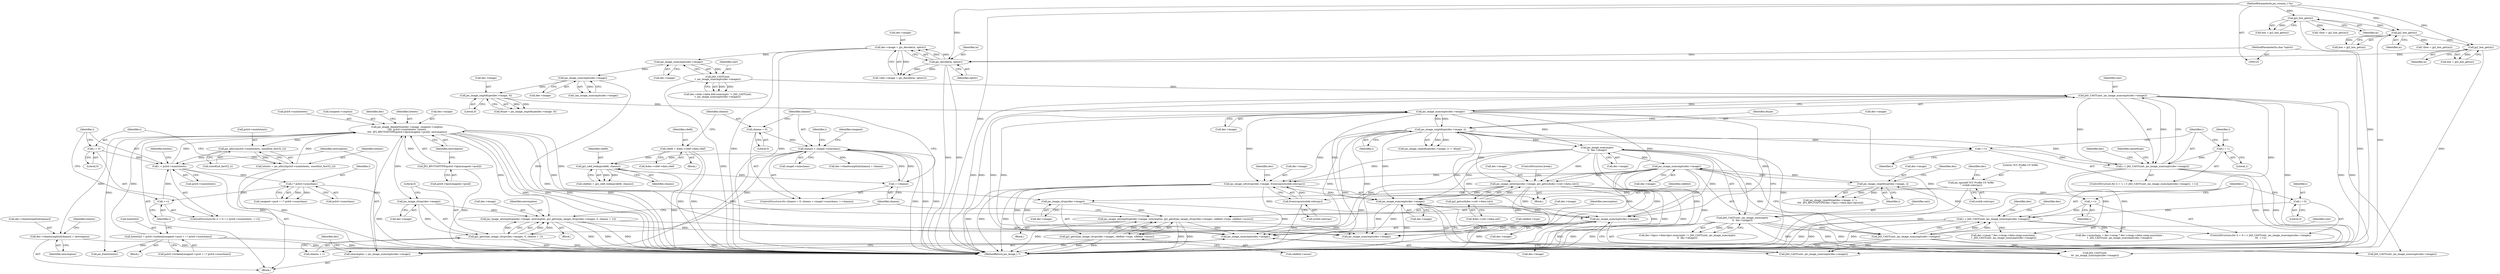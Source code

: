 digraph "0_jasper_e24bdc716c3327b067c551bc6cfb97fd2370358d_0@array" {
"1000991" [label="(Call,dec->chantocmptlut[channo] = newcmptno)"];
"1000971" [label="(Call,jas_image_depalettize(dec->image, cmapent->cmptno,\n\t\t\t\t  pclrd->numlutents, lutents,\n\t\t\t\t  JP2_BPCTODTYPE(pclrd->bpc[cmapent->pcol]), newcmptno))"];
"1000967" [label="(Call,jas_image_numcmpts(dec->image))"];
"1000601" [label="(Call,jas_image_setclrspc(dec->image, jp2_getcs(&dec->colr->data.colr)))"];
"1000528" [label="(Call,jas_image_numcmpts(\n\t\t  dec->image))"];
"1000441" [label="(Call,jas_image_numcmpts(dec->image))"];
"1000450" [label="(Call,jas_image_cmptdtype(dec->image, i))"];
"1000437" [label="(Call,i < JAS_CAST(uint, jas_image_numcmpts(dec->image)))"];
"1000445" [label="(Call,++i)"];
"1000434" [label="(Call,i = 1)"];
"1000439" [label="(Call,JAS_CAST(uint, jas_image_numcmpts(dec->image)))"];
"1000404" [label="(Call,JAS_CAST(uint,\n\t  jas_image_numcmpts(dec->image)))"];
"1000406" [label="(Call,jas_image_numcmpts(dec->image))"];
"1000373" [label="(Call,dec->image = jpc_decode(in, optstr))"];
"1000377" [label="(Call,jpc_decode(in, optstr))"];
"1000231" [label="(Call,jp2_box_get(in))"];
"1000206" [label="(Call,jp2_box_get(in))"];
"1000167" [label="(Call,jp2_box_get(in))"];
"1000126" [label="(MethodParameterIn,jas_stream_t *in)"];
"1000127" [label="(MethodParameterIn,char *optstr)"];
"1000428" [label="(Call,jas_image_cmptdtype(dec->image, 0))"];
"1000415" [label="(Call,jas_image_numcmpts(dec->image))"];
"1000547" [label="(Call,jas_image_numcmpts(dec->image))"];
"1000556" [label="(Call,jas_image_cmptdtype(dec->image, i))"];
"1000543" [label="(Call,i < JAS_CAST(uint, jas_image_numcmpts(dec->image)))"];
"1000551" [label="(Call,++i)"];
"1000540" [label="(Call,i = 0)"];
"1000545" [label="(Call,JAS_CAST(uint, jas_image_numcmpts(dec->image)))"];
"1000526" [label="(Call,JAS_CAST(uint, jas_image_numcmpts(\n\t\t  dec->image)))"];
"1000605" [label="(Call,jp2_getcs(&dec->colr->data.colr))"];
"1001015" [label="(Call,jas_image_setcmpttype(dec->image, newcmptno, jp2_getct(jas_image_clrspc(dec->image), cdefent->type, cdefent->assoc)))"];
"1001021" [label="(Call,jas_image_clrspc(dec->image))"];
"1001020" [label="(Call,jp2_getct(jas_image_clrspc(dec->image), cdefent->type, cdefent->assoc))"];
"1000739" [label="(Call,jas_image_numcmpts(dec->image))"];
"1000653" [label="(Call,jas_image_setclrspc(dec->image, fromiccpcs(icchdr.colorspc)))"];
"1000657" [label="(Call,fromiccpcs(icchdr.colorspc))"];
"1000648" [label="(Call,jas_eprintf(\"ICC Profile CS %08x\n\", icchdr.colorspc))"];
"1000777" [label="(Call,jas_image_numcmpts(dec->image))"];
"1001033" [label="(Call,jas_image_setcmpttype(dec->image, newcmptno, jp2_getct(jas_image_clrspc(dec->image), 0, channo + 1)))"];
"1001039" [label="(Call,jas_image_clrspc(dec->image))"];
"1001038" [label="(Call,jp2_getct(jas_image_clrspc(dec->image), 0, channo + 1))"];
"1000890" [label="(Call,channo < cmapd->numchans)"];
"1000887" [label="(Call,channo = 0)"];
"1000895" [label="(Call,++channo)"];
"1001007" [label="(Call,jp2_cdef_lookup(cdefd, channo))"];
"1000876" [label="(Call,cdefd = &dec->cdef->data.cdef)"];
"1000940" [label="(Call,i < pclrd->numlutents)"];
"1000937" [label="(Call,i = 0)"];
"1000945" [label="(Call,++i)"];
"1000960" [label="(Call,i * pclrd->numchans)"];
"1000930" [label="(Call,jas_alloc2(pclrd->numlutents, sizeof(int_fast32_t)))"];
"1000928" [label="(Call,lutents = jas_alloc2(pclrd->numlutents, sizeof(int_fast32_t)))"];
"1000948" [label="(Call,lutents[i] = pclrd->lutdata[cmapent->pcol + i * pclrd->numchans])"];
"1000982" [label="(Call,JP2_BPCTODTYPE(pclrd->bpc[cmapent->pcol]))"];
"1000965" [label="(Call,newcmptno = jas_image_numcmpts(dec->image))"];
"1000204" [label="(Call,box = jp2_box_get(in))"];
"1000948" [label="(Call,lutents[i] = pclrd->lutdata[cmapent->pcol + i * pclrd->numchans])"];
"1000528" [label="(Call,jas_image_numcmpts(\n\t\t  dec->image))"];
"1000546" [label="(Identifier,uint)"];
"1001015" [label="(Call,jas_image_setcmpttype(dec->image, newcmptno, jp2_getct(jas_image_clrspc(dec->image), cdefent->type, cdefent->assoc)))"];
"1000949" [label="(Call,lutents[i])"];
"1000978" [label="(Call,pclrd->numlutents)"];
"1000560" [label="(Identifier,i)"];
"1000938" [label="(Identifier,i)"];
"1000658" [label="(Call,icchdr.colorspc)"];
"1000436" [label="(Literal,1)"];
"1001007" [label="(Call,jp2_cdef_lookup(cdefd, channo))"];
"1000650" [label="(Call,icchdr.colorspc)"];
"1001028" [label="(Call,cdefent->assoc)"];
"1000975" [label="(Call,cmapent->cmptno)"];
"1001026" [label="(Identifier,cdefent)"];
"1000373" [label="(Call,dec->image = jpc_decode(in, optstr))"];
"1001053" [label="(Call,JAS_CAST(uint, jas_image_numcmpts(dec->image)))"];
"1000892" [label="(Call,cmapd->numchans)"];
"1000962" [label="(Call,pclrd->numchans)"];
"1001049" [label="(Identifier,i)"];
"1001009" [label="(Identifier,channo)"];
"1000940" [label="(Call,i < pclrd->numlutents)"];
"1000428" [label="(Call,jas_image_cmptdtype(dec->image, 0))"];
"1001034" [label="(Call,dec->image)"];
"1001008" [label="(Identifier,cdefd)"];
"1000126" [label="(MethodParameterIn,jas_stream_t *in)"];
"1000968" [label="(Call,dec->image)"];
"1000740" [label="(Call,dec->image)"];
"1001005" [label="(Call,cdefent = jp2_cdef_lookup(cdefd, channo))"];
"1000445" [label="(Call,++i)"];
"1000527" [label="(Identifier,uint)"];
"1000451" [label="(Call,dec->image)"];
"1000971" [label="(Call,jas_image_depalettize(dec->image, cmapent->cmptno,\n\t\t\t\t  pclrd->numlutents, lutents,\n\t\t\t\t  JP2_BPCTODTYPE(pclrd->bpc[cmapent->pcol]), newcmptno))"];
"1000967" [label="(Call,jas_image_numcmpts(dec->image))"];
"1000378" [label="(Identifier,in)"];
"1000206" [label="(Call,jp2_box_get(in))"];
"1000542" [label="(Literal,0)"];
"1001025" [label="(Call,cdefent->type)"];
"1000429" [label="(Call,dec->image)"];
"1000929" [label="(Identifier,lutents)"];
"1000960" [label="(Call,i * pclrd->numchans)"];
"1000406" [label="(Call,jas_image_numcmpts(dec->image))"];
"1000551" [label="(Call,++i)"];
"1000543" [label="(Call,i < JAS_CAST(uint, jas_image_numcmpts(dec->image)))"];
"1000956" [label="(Call,cmapent->pcol + i * pclrd->numchans)"];
"1000931" [label="(Call,pclrd->numlutents)"];
"1001055" [label="(Call,jas_image_numcmpts(dec->image))"];
"1000739" [label="(Call,jas_image_numcmpts(dec->image))"];
"1000426" [label="(Call,dtype = jas_image_cmptdtype(dec->image, 0))"];
"1000890" [label="(Call,channo < cmapd->numchans)"];
"1000998" [label="(Call,jas_free(lutents))"];
"1000165" [label="(Call,box = jp2_box_get(in))"];
"1000555" [label="(Call,jas_image_cmptdtype(dec->image, i) !=\n\t\t\t\t  JP2_BPCTODTYPE(dec->bpcc->data.bpcc.bpcs[i]))"];
"1000567" [label="(Identifier,dec)"];
"1000583" [label="(Identifier,dec)"];
"1001020" [label="(Call,jp2_getct(jas_image_clrspc(dec->image), cdefent->type, cdefent->assoc))"];
"1000950" [label="(Identifier,lutents)"];
"1000414" [label="(Call,!jas_image_numcmpts(dec->image))"];
"1000655" [label="(Identifier,dec)"];
"1000930" [label="(Call,jas_alloc2(pclrd->numlutents, sizeof(int_fast32_t)))"];
"1000558" [label="(Identifier,dec)"];
"1000649" [label="(Literal,\"ICC Profile CS %08x\n\")"];
"1000961" [label="(Identifier,i)"];
"1000127" [label="(MethodParameterIn,char *optstr)"];
"1000913" [label="(Call,dec->chantocmptlut[channo] = channo)"];
"1001044" [label="(Call,channo + 1)"];
"1000601" [label="(Call,jas_image_setclrspc(dec->image, jp2_getcs(&dec->colr->data.colr)))"];
"1000435" [label="(Identifier,i)"];
"1000982" [label="(Call,JP2_BPCTODTYPE(pclrd->bpc[cmapent->pcol]))"];
"1000404" [label="(Call,JAS_CAST(uint,\n\t  jas_image_numcmpts(dec->image)))"];
"1000407" [label="(Call,dec->image)"];
"1000947" [label="(Block,)"];
"1000441" [label="(Call,jas_image_numcmpts(dec->image))"];
"1000207" [label="(Identifier,in)"];
"1000540" [label="(Call,i = 0)"];
"1000544" [label="(Identifier,i)"];
"1000606" [label="(Call,&dec->colr->data.colr)"];
"1000440" [label="(Identifier,uint)"];
"1000167" [label="(Call,jp2_box_get(in))"];
"1000899" [label="(Identifier,cmapent)"];
"1001004" [label="(Block,)"];
"1000415" [label="(Call,jas_image_numcmpts(dec->image))"];
"1000653" [label="(Call,jas_image_setclrspc(dec->image, fromiccpcs(icchdr.colorspc)))"];
"1000886" [label="(ControlStructure,for (channo = 0; channo < cmapd->numchans; ++channo))"];
"1000541" [label="(Identifier,i)"];
"1000548" [label="(Call,dec->image)"];
"1000545" [label="(Call,JAS_CAST(uint, jas_image_numcmpts(dec->image)))"];
"1000934" [label="(Call,sizeof(int_fast32_t))"];
"1000416" [label="(Call,dec->image)"];
"1001038" [label="(Call,jp2_getct(jas_image_clrspc(dec->image), 0, channo + 1))"];
"1000941" [label="(Identifier,i)"];
"1000605" [label="(Call,jp2_getcs(&dec->colr->data.colr))"];
"1000994" [label="(Identifier,dec)"];
"1000664" [label="(Identifier,dec)"];
"1000889" [label="(Literal,0)"];
"1001019" [label="(Identifier,newcmptno)"];
"1000439" [label="(Call,JAS_CAST(uint, jas_image_numcmpts(dec->image)))"];
"1000539" [label="(ControlStructure,for (i = 0; i < JAS_CAST(uint, jas_image_numcmpts(dec->image));\n\t\t\t  ++i))"];
"1000552" [label="(Identifier,i)"];
"1000442" [label="(Call,dec->image)"];
"1001039" [label="(Call,jas_image_clrspc(dec->image))"];
"1000720" [label="(Call,dec->numchans = dec->cmap ? dec->cmap->data.cmap.numchans :\n\t  JAS_CAST(uint, jas_image_numcmpts(dec->image)))"];
"1000939" [label="(Literal,0)"];
"1000973" [label="(Identifier,dec)"];
"1000599" [label="(Block,)"];
"1000614" [label="(ControlStructure,break;)"];
"1000891" [label="(Identifier,channo)"];
"1000928" [label="(Call,lutents = jas_alloc2(pclrd->numlutents, sizeof(int_fast32_t)))"];
"1001033" [label="(Call,jas_image_setcmpttype(dec->image, newcmptno, jp2_getct(jas_image_clrspc(dec->image), 0, channo + 1)))"];
"1000557" [label="(Call,dec->image)"];
"1000433" [label="(ControlStructure,for (i = 1; i < JAS_CAST(uint, jas_image_numcmpts(dec->image)); ++i))"];
"1000434" [label="(Call,i = 1)"];
"1001022" [label="(Call,dec->image)"];
"1000454" [label="(Identifier,i)"];
"1001043" [label="(Literal,0)"];
"1000983" [label="(Call,pclrd->bpc[cmapent->pcol])"];
"1000887" [label="(Call,channo = 0)"];
"1000405" [label="(Identifier,uint)"];
"1000437" [label="(Call,i < JAS_CAST(uint, jas_image_numcmpts(dec->image)))"];
"1000927" [label="(Block,)"];
"1000231" [label="(Call,jp2_box_get(in))"];
"1000374" [label="(Call,dec->image)"];
"1000455" [label="(Identifier,dtype)"];
"1000952" [label="(Call,pclrd->lutdata[cmapent->pcol + i * pclrd->numchans])"];
"1000450" [label="(Call,jas_image_cmptdtype(dec->image, i))"];
"1000981" [label="(Identifier,lutents)"];
"1000526" [label="(Call,JAS_CAST(uint, jas_image_numcmpts(\n\t\t  dec->image)))"];
"1000877" [label="(Identifier,cdefd)"];
"1001040" [label="(Call,dec->image)"];
"1000896" [label="(Identifier,channo)"];
"1000547" [label="(Call,jas_image_numcmpts(dec->image))"];
"1000232" [label="(Identifier,in)"];
"1000965" [label="(Call,newcmptno = jas_image_numcmpts(dec->image))"];
"1000438" [label="(Identifier,i)"];
"1000654" [label="(Call,dec->image)"];
"1000164" [label="(Call,!(box = jp2_box_get(in)))"];
"1000556" [label="(Call,jas_image_cmptdtype(dec->image, i))"];
"1000945" [label="(Call,++i)"];
"1000992" [label="(Call,dec->chantocmptlut[channo])"];
"1000229" [label="(Call,box = jp2_box_get(in))"];
"1000878" [label="(Call,&dec->cdef->data.cdef)"];
"1000203" [label="(Call,!(box = jp2_box_get(in)))"];
"1000394" [label="(Call,dec->ihdr->data.ihdr.numcmpts != JAS_CAST(uint,\n\t  jas_image_numcmpts(dec->image)))"];
"1000991" [label="(Call,dec->chantocmptlut[channo] = newcmptno)"];
"1000972" [label="(Call,dec->image)"];
"1000446" [label="(Identifier,i)"];
"1000657" [label="(Call,fromiccpcs(icchdr.colorspc))"];
"1000372" [label="(Call,!(dec->image = jpc_decode(in, optstr)))"];
"1000516" [label="(Call,dec->bpcc->data.bpcc.numcmpts != JAS_CAST(uint, jas_image_numcmpts(\n\t\t  dec->image)))"];
"1001037" [label="(Identifier,newcmptno)"];
"1000937" [label="(Call,i = 0)"];
"1000529" [label="(Call,dec->image)"];
"1000855" [label="(Block,)"];
"1000777" [label="(Call,jas_image_numcmpts(dec->image))"];
"1001032" [label="(Block,)"];
"1000876" [label="(Call,cdefd = &dec->cdef->data.cdef)"];
"1000737" [label="(Call,JAS_CAST(uint, jas_image_numcmpts(dec->image)))"];
"1000464" [label="(Identifier,samedtype)"];
"1001265" [label="(MethodReturn,jas_image_t *)"];
"1000778" [label="(Call,dec->image)"];
"1000888" [label="(Identifier,channo)"];
"1000895" [label="(Call,++channo)"];
"1000602" [label="(Call,dec->image)"];
"1000724" [label="(Call,dec->cmap ? dec->cmap->data.cmap.numchans :\n\t  JAS_CAST(uint, jas_image_numcmpts(dec->image)))"];
"1000966" [label="(Identifier,newcmptno)"];
"1000999" [label="(Identifier,lutents)"];
"1000946" [label="(Identifier,i)"];
"1000775" [label="(Call,JAS_CAST(uint,\n\t\t\t  jas_image_numcmpts(dec->image)))"];
"1000377" [label="(Call,jpc_decode(in, optstr))"];
"1000452" [label="(Identifier,dec)"];
"1001016" [label="(Call,dec->image)"];
"1000997" [label="(Identifier,newcmptno)"];
"1000648" [label="(Call,jas_eprintf(\"ICC Profile CS %08x\n\", icchdr.colorspc))"];
"1000990" [label="(Identifier,newcmptno)"];
"1000942" [label="(Call,pclrd->numlutents)"];
"1001021" [label="(Call,jas_image_clrspc(dec->image))"];
"1000379" [label="(Identifier,optstr)"];
"1000432" [label="(Literal,0)"];
"1000168" [label="(Identifier,in)"];
"1000449" [label="(Call,jas_image_cmptdtype(dec->image, i) != dtype)"];
"1000936" [label="(ControlStructure,for (i = 0; i < pclrd->numlutents; ++i))"];
"1000991" -> "1000927"  [label="AST: "];
"1000991" -> "1000997"  [label="CFG: "];
"1000992" -> "1000991"  [label="AST: "];
"1000997" -> "1000991"  [label="AST: "];
"1000999" -> "1000991"  [label="CFG: "];
"1000991" -> "1001265"  [label="DDG: "];
"1000971" -> "1000991"  [label="DDG: "];
"1000971" -> "1000927"  [label="AST: "];
"1000971" -> "1000990"  [label="CFG: "];
"1000972" -> "1000971"  [label="AST: "];
"1000975" -> "1000971"  [label="AST: "];
"1000978" -> "1000971"  [label="AST: "];
"1000981" -> "1000971"  [label="AST: "];
"1000982" -> "1000971"  [label="AST: "];
"1000990" -> "1000971"  [label="AST: "];
"1000994" -> "1000971"  [label="CFG: "];
"1000971" -> "1001265"  [label="DDG: "];
"1000971" -> "1001265"  [label="DDG: "];
"1000971" -> "1001265"  [label="DDG: "];
"1000971" -> "1001265"  [label="DDG: "];
"1000971" -> "1000930"  [label="DDG: "];
"1000967" -> "1000971"  [label="DDG: "];
"1000940" -> "1000971"  [label="DDG: "];
"1000928" -> "1000971"  [label="DDG: "];
"1000948" -> "1000971"  [label="DDG: "];
"1000982" -> "1000971"  [label="DDG: "];
"1000965" -> "1000971"  [label="DDG: "];
"1000971" -> "1000998"  [label="DDG: "];
"1000971" -> "1001015"  [label="DDG: "];
"1000971" -> "1001021"  [label="DDG: "];
"1000971" -> "1001033"  [label="DDG: "];
"1000971" -> "1001039"  [label="DDG: "];
"1000967" -> "1000965"  [label="AST: "];
"1000967" -> "1000968"  [label="CFG: "];
"1000968" -> "1000967"  [label="AST: "];
"1000965" -> "1000967"  [label="CFG: "];
"1000967" -> "1000965"  [label="DDG: "];
"1000601" -> "1000967"  [label="DDG: "];
"1001015" -> "1000967"  [label="DDG: "];
"1000739" -> "1000967"  [label="DDG: "];
"1000528" -> "1000967"  [label="DDG: "];
"1000777" -> "1000967"  [label="DDG: "];
"1000450" -> "1000967"  [label="DDG: "];
"1000653" -> "1000967"  [label="DDG: "];
"1001033" -> "1000967"  [label="DDG: "];
"1000441" -> "1000967"  [label="DDG: "];
"1000547" -> "1000967"  [label="DDG: "];
"1000601" -> "1000599"  [label="AST: "];
"1000601" -> "1000605"  [label="CFG: "];
"1000602" -> "1000601"  [label="AST: "];
"1000605" -> "1000601"  [label="AST: "];
"1000614" -> "1000601"  [label="CFG: "];
"1000601" -> "1001265"  [label="DDG: "];
"1000601" -> "1001265"  [label="DDG: "];
"1000601" -> "1001265"  [label="DDG: "];
"1000528" -> "1000601"  [label="DDG: "];
"1000450" -> "1000601"  [label="DDG: "];
"1000441" -> "1000601"  [label="DDG: "];
"1000547" -> "1000601"  [label="DDG: "];
"1000605" -> "1000601"  [label="DDG: "];
"1000601" -> "1000739"  [label="DDG: "];
"1000601" -> "1000777"  [label="DDG: "];
"1000601" -> "1001055"  [label="DDG: "];
"1000528" -> "1000526"  [label="AST: "];
"1000528" -> "1000529"  [label="CFG: "];
"1000529" -> "1000528"  [label="AST: "];
"1000526" -> "1000528"  [label="CFG: "];
"1000528" -> "1001265"  [label="DDG: "];
"1000528" -> "1000526"  [label="DDG: "];
"1000441" -> "1000528"  [label="DDG: "];
"1000450" -> "1000528"  [label="DDG: "];
"1000528" -> "1000547"  [label="DDG: "];
"1000528" -> "1000653"  [label="DDG: "];
"1000528" -> "1000739"  [label="DDG: "];
"1000528" -> "1000777"  [label="DDG: "];
"1000528" -> "1001055"  [label="DDG: "];
"1000441" -> "1000439"  [label="AST: "];
"1000441" -> "1000442"  [label="CFG: "];
"1000442" -> "1000441"  [label="AST: "];
"1000439" -> "1000441"  [label="CFG: "];
"1000441" -> "1001265"  [label="DDG: "];
"1000441" -> "1000439"  [label="DDG: "];
"1000450" -> "1000441"  [label="DDG: "];
"1000428" -> "1000441"  [label="DDG: "];
"1000441" -> "1000450"  [label="DDG: "];
"1000441" -> "1000653"  [label="DDG: "];
"1000441" -> "1000739"  [label="DDG: "];
"1000441" -> "1000777"  [label="DDG: "];
"1000441" -> "1001055"  [label="DDG: "];
"1000450" -> "1000449"  [label="AST: "];
"1000450" -> "1000454"  [label="CFG: "];
"1000451" -> "1000450"  [label="AST: "];
"1000454" -> "1000450"  [label="AST: "];
"1000455" -> "1000450"  [label="CFG: "];
"1000450" -> "1001265"  [label="DDG: "];
"1000450" -> "1001265"  [label="DDG: "];
"1000450" -> "1000445"  [label="DDG: "];
"1000450" -> "1000449"  [label="DDG: "];
"1000450" -> "1000449"  [label="DDG: "];
"1000437" -> "1000450"  [label="DDG: "];
"1000450" -> "1000653"  [label="DDG: "];
"1000450" -> "1000739"  [label="DDG: "];
"1000450" -> "1000777"  [label="DDG: "];
"1000450" -> "1001055"  [label="DDG: "];
"1000437" -> "1000433"  [label="AST: "];
"1000437" -> "1000439"  [label="CFG: "];
"1000438" -> "1000437"  [label="AST: "];
"1000439" -> "1000437"  [label="AST: "];
"1000452" -> "1000437"  [label="CFG: "];
"1000464" -> "1000437"  [label="CFG: "];
"1000437" -> "1001265"  [label="DDG: "];
"1000437" -> "1001265"  [label="DDG: "];
"1000437" -> "1001265"  [label="DDG: "];
"1000445" -> "1000437"  [label="DDG: "];
"1000434" -> "1000437"  [label="DDG: "];
"1000439" -> "1000437"  [label="DDG: "];
"1000439" -> "1000437"  [label="DDG: "];
"1000437" -> "1000720"  [label="DDG: "];
"1000437" -> "1000724"  [label="DDG: "];
"1000445" -> "1000433"  [label="AST: "];
"1000445" -> "1000446"  [label="CFG: "];
"1000446" -> "1000445"  [label="AST: "];
"1000438" -> "1000445"  [label="CFG: "];
"1000434" -> "1000433"  [label="AST: "];
"1000434" -> "1000436"  [label="CFG: "];
"1000435" -> "1000434"  [label="AST: "];
"1000436" -> "1000434"  [label="AST: "];
"1000438" -> "1000434"  [label="CFG: "];
"1000440" -> "1000439"  [label="AST: "];
"1000439" -> "1001265"  [label="DDG: "];
"1000439" -> "1001265"  [label="DDG: "];
"1000404" -> "1000439"  [label="DDG: "];
"1000439" -> "1000526"  [label="DDG: "];
"1000439" -> "1000737"  [label="DDG: "];
"1000439" -> "1000775"  [label="DDG: "];
"1000439" -> "1001053"  [label="DDG: "];
"1000404" -> "1000394"  [label="AST: "];
"1000404" -> "1000406"  [label="CFG: "];
"1000405" -> "1000404"  [label="AST: "];
"1000406" -> "1000404"  [label="AST: "];
"1000394" -> "1000404"  [label="CFG: "];
"1000404" -> "1001265"  [label="DDG: "];
"1000404" -> "1000394"  [label="DDG: "];
"1000404" -> "1000394"  [label="DDG: "];
"1000406" -> "1000404"  [label="DDG: "];
"1000406" -> "1000407"  [label="CFG: "];
"1000407" -> "1000406"  [label="AST: "];
"1000373" -> "1000406"  [label="DDG: "];
"1000406" -> "1000415"  [label="DDG: "];
"1000373" -> "1000372"  [label="AST: "];
"1000373" -> "1000377"  [label="CFG: "];
"1000374" -> "1000373"  [label="AST: "];
"1000377" -> "1000373"  [label="AST: "];
"1000372" -> "1000373"  [label="CFG: "];
"1000373" -> "1001265"  [label="DDG: "];
"1000373" -> "1001265"  [label="DDG: "];
"1000373" -> "1000372"  [label="DDG: "];
"1000377" -> "1000373"  [label="DDG: "];
"1000377" -> "1000373"  [label="DDG: "];
"1000377" -> "1000379"  [label="CFG: "];
"1000378" -> "1000377"  [label="AST: "];
"1000379" -> "1000377"  [label="AST: "];
"1000377" -> "1001265"  [label="DDG: "];
"1000377" -> "1001265"  [label="DDG: "];
"1000377" -> "1000372"  [label="DDG: "];
"1000377" -> "1000372"  [label="DDG: "];
"1000231" -> "1000377"  [label="DDG: "];
"1000126" -> "1000377"  [label="DDG: "];
"1000127" -> "1000377"  [label="DDG: "];
"1000231" -> "1000229"  [label="AST: "];
"1000231" -> "1000232"  [label="CFG: "];
"1000232" -> "1000231"  [label="AST: "];
"1000229" -> "1000231"  [label="CFG: "];
"1000231" -> "1001265"  [label="DDG: "];
"1000231" -> "1000229"  [label="DDG: "];
"1000206" -> "1000231"  [label="DDG: "];
"1000126" -> "1000231"  [label="DDG: "];
"1000206" -> "1000204"  [label="AST: "];
"1000206" -> "1000207"  [label="CFG: "];
"1000207" -> "1000206"  [label="AST: "];
"1000204" -> "1000206"  [label="CFG: "];
"1000206" -> "1001265"  [label="DDG: "];
"1000206" -> "1000203"  [label="DDG: "];
"1000206" -> "1000204"  [label="DDG: "];
"1000167" -> "1000206"  [label="DDG: "];
"1000126" -> "1000206"  [label="DDG: "];
"1000167" -> "1000165"  [label="AST: "];
"1000167" -> "1000168"  [label="CFG: "];
"1000168" -> "1000167"  [label="AST: "];
"1000165" -> "1000167"  [label="CFG: "];
"1000167" -> "1001265"  [label="DDG: "];
"1000167" -> "1000164"  [label="DDG: "];
"1000167" -> "1000165"  [label="DDG: "];
"1000126" -> "1000167"  [label="DDG: "];
"1000126" -> "1000125"  [label="AST: "];
"1000126" -> "1001265"  [label="DDG: "];
"1000127" -> "1000125"  [label="AST: "];
"1000127" -> "1001265"  [label="DDG: "];
"1000428" -> "1000426"  [label="AST: "];
"1000428" -> "1000432"  [label="CFG: "];
"1000429" -> "1000428"  [label="AST: "];
"1000432" -> "1000428"  [label="AST: "];
"1000426" -> "1000428"  [label="CFG: "];
"1000428" -> "1000426"  [label="DDG: "];
"1000428" -> "1000426"  [label="DDG: "];
"1000415" -> "1000428"  [label="DDG: "];
"1000415" -> "1000414"  [label="AST: "];
"1000415" -> "1000416"  [label="CFG: "];
"1000416" -> "1000415"  [label="AST: "];
"1000414" -> "1000415"  [label="CFG: "];
"1000415" -> "1001265"  [label="DDG: "];
"1000415" -> "1000414"  [label="DDG: "];
"1000547" -> "1000545"  [label="AST: "];
"1000547" -> "1000548"  [label="CFG: "];
"1000548" -> "1000547"  [label="AST: "];
"1000545" -> "1000547"  [label="CFG: "];
"1000547" -> "1001265"  [label="DDG: "];
"1000547" -> "1000545"  [label="DDG: "];
"1000556" -> "1000547"  [label="DDG: "];
"1000547" -> "1000556"  [label="DDG: "];
"1000547" -> "1000653"  [label="DDG: "];
"1000547" -> "1000739"  [label="DDG: "];
"1000547" -> "1000777"  [label="DDG: "];
"1000547" -> "1001055"  [label="DDG: "];
"1000556" -> "1000555"  [label="AST: "];
"1000556" -> "1000560"  [label="CFG: "];
"1000557" -> "1000556"  [label="AST: "];
"1000560" -> "1000556"  [label="AST: "];
"1000567" -> "1000556"  [label="CFG: "];
"1000556" -> "1000551"  [label="DDG: "];
"1000556" -> "1000555"  [label="DDG: "];
"1000556" -> "1000555"  [label="DDG: "];
"1000543" -> "1000556"  [label="DDG: "];
"1000543" -> "1000539"  [label="AST: "];
"1000543" -> "1000545"  [label="CFG: "];
"1000544" -> "1000543"  [label="AST: "];
"1000545" -> "1000543"  [label="AST: "];
"1000558" -> "1000543"  [label="CFG: "];
"1000583" -> "1000543"  [label="CFG: "];
"1000543" -> "1001265"  [label="DDG: "];
"1000543" -> "1001265"  [label="DDG: "];
"1000543" -> "1001265"  [label="DDG: "];
"1000551" -> "1000543"  [label="DDG: "];
"1000540" -> "1000543"  [label="DDG: "];
"1000545" -> "1000543"  [label="DDG: "];
"1000545" -> "1000543"  [label="DDG: "];
"1000543" -> "1000720"  [label="DDG: "];
"1000543" -> "1000724"  [label="DDG: "];
"1000551" -> "1000539"  [label="AST: "];
"1000551" -> "1000552"  [label="CFG: "];
"1000552" -> "1000551"  [label="AST: "];
"1000544" -> "1000551"  [label="CFG: "];
"1000540" -> "1000539"  [label="AST: "];
"1000540" -> "1000542"  [label="CFG: "];
"1000541" -> "1000540"  [label="AST: "];
"1000542" -> "1000540"  [label="AST: "];
"1000544" -> "1000540"  [label="CFG: "];
"1000546" -> "1000545"  [label="AST: "];
"1000545" -> "1001265"  [label="DDG: "];
"1000545" -> "1001265"  [label="DDG: "];
"1000526" -> "1000545"  [label="DDG: "];
"1000545" -> "1000737"  [label="DDG: "];
"1000545" -> "1000775"  [label="DDG: "];
"1000545" -> "1001053"  [label="DDG: "];
"1000526" -> "1000516"  [label="AST: "];
"1000527" -> "1000526"  [label="AST: "];
"1000516" -> "1000526"  [label="CFG: "];
"1000526" -> "1001265"  [label="DDG: "];
"1000526" -> "1001265"  [label="DDG: "];
"1000526" -> "1000516"  [label="DDG: "];
"1000526" -> "1000516"  [label="DDG: "];
"1000526" -> "1000737"  [label="DDG: "];
"1000526" -> "1000775"  [label="DDG: "];
"1000526" -> "1001053"  [label="DDG: "];
"1000605" -> "1000606"  [label="CFG: "];
"1000606" -> "1000605"  [label="AST: "];
"1000605" -> "1001265"  [label="DDG: "];
"1001015" -> "1001004"  [label="AST: "];
"1001015" -> "1001020"  [label="CFG: "];
"1001016" -> "1001015"  [label="AST: "];
"1001019" -> "1001015"  [label="AST: "];
"1001020" -> "1001015"  [label="AST: "];
"1000896" -> "1001015"  [label="CFG: "];
"1001015" -> "1001265"  [label="DDG: "];
"1001015" -> "1001265"  [label="DDG: "];
"1001015" -> "1001265"  [label="DDG: "];
"1001021" -> "1001015"  [label="DDG: "];
"1001020" -> "1001015"  [label="DDG: "];
"1001020" -> "1001015"  [label="DDG: "];
"1001020" -> "1001015"  [label="DDG: "];
"1001015" -> "1001055"  [label="DDG: "];
"1001021" -> "1001020"  [label="AST: "];
"1001021" -> "1001022"  [label="CFG: "];
"1001022" -> "1001021"  [label="AST: "];
"1001026" -> "1001021"  [label="CFG: "];
"1001021" -> "1001020"  [label="DDG: "];
"1001020" -> "1001028"  [label="CFG: "];
"1001025" -> "1001020"  [label="AST: "];
"1001028" -> "1001020"  [label="AST: "];
"1001020" -> "1001265"  [label="DDG: "];
"1001020" -> "1001265"  [label="DDG: "];
"1001020" -> "1001265"  [label="DDG: "];
"1000739" -> "1000737"  [label="AST: "];
"1000739" -> "1000740"  [label="CFG: "];
"1000740" -> "1000739"  [label="AST: "];
"1000737" -> "1000739"  [label="CFG: "];
"1000739" -> "1001265"  [label="DDG: "];
"1000739" -> "1000737"  [label="DDG: "];
"1000653" -> "1000739"  [label="DDG: "];
"1000739" -> "1000777"  [label="DDG: "];
"1000739" -> "1001055"  [label="DDG: "];
"1000653" -> "1000599"  [label="AST: "];
"1000653" -> "1000657"  [label="CFG: "];
"1000654" -> "1000653"  [label="AST: "];
"1000657" -> "1000653"  [label="AST: "];
"1000664" -> "1000653"  [label="CFG: "];
"1000653" -> "1001265"  [label="DDG: "];
"1000653" -> "1001265"  [label="DDG: "];
"1000653" -> "1001265"  [label="DDG: "];
"1000657" -> "1000653"  [label="DDG: "];
"1000653" -> "1000777"  [label="DDG: "];
"1000653" -> "1001055"  [label="DDG: "];
"1000657" -> "1000658"  [label="CFG: "];
"1000658" -> "1000657"  [label="AST: "];
"1000657" -> "1001265"  [label="DDG: "];
"1000648" -> "1000657"  [label="DDG: "];
"1000648" -> "1000599"  [label="AST: "];
"1000648" -> "1000650"  [label="CFG: "];
"1000649" -> "1000648"  [label="AST: "];
"1000650" -> "1000648"  [label="AST: "];
"1000655" -> "1000648"  [label="CFG: "];
"1000648" -> "1001265"  [label="DDG: "];
"1000777" -> "1000775"  [label="AST: "];
"1000777" -> "1000778"  [label="CFG: "];
"1000778" -> "1000777"  [label="AST: "];
"1000775" -> "1000777"  [label="CFG: "];
"1000777" -> "1001265"  [label="DDG: "];
"1000777" -> "1000775"  [label="DDG: "];
"1000777" -> "1001055"  [label="DDG: "];
"1001033" -> "1001032"  [label="AST: "];
"1001033" -> "1001038"  [label="CFG: "];
"1001034" -> "1001033"  [label="AST: "];
"1001037" -> "1001033"  [label="AST: "];
"1001038" -> "1001033"  [label="AST: "];
"1000896" -> "1001033"  [label="CFG: "];
"1001033" -> "1001265"  [label="DDG: "];
"1001033" -> "1001265"  [label="DDG: "];
"1001033" -> "1001265"  [label="DDG: "];
"1001039" -> "1001033"  [label="DDG: "];
"1001038" -> "1001033"  [label="DDG: "];
"1001038" -> "1001033"  [label="DDG: "];
"1001038" -> "1001033"  [label="DDG: "];
"1001033" -> "1001055"  [label="DDG: "];
"1001039" -> "1001038"  [label="AST: "];
"1001039" -> "1001040"  [label="CFG: "];
"1001040" -> "1001039"  [label="AST: "];
"1001043" -> "1001039"  [label="CFG: "];
"1001039" -> "1001038"  [label="DDG: "];
"1001038" -> "1001044"  [label="CFG: "];
"1001043" -> "1001038"  [label="AST: "];
"1001044" -> "1001038"  [label="AST: "];
"1001038" -> "1001265"  [label="DDG: "];
"1001038" -> "1001265"  [label="DDG: "];
"1000890" -> "1001038"  [label="DDG: "];
"1000890" -> "1000886"  [label="AST: "];
"1000890" -> "1000892"  [label="CFG: "];
"1000891" -> "1000890"  [label="AST: "];
"1000892" -> "1000890"  [label="AST: "];
"1000899" -> "1000890"  [label="CFG: "];
"1001049" -> "1000890"  [label="CFG: "];
"1000890" -> "1001265"  [label="DDG: "];
"1000890" -> "1001265"  [label="DDG: "];
"1000890" -> "1001265"  [label="DDG: "];
"1000887" -> "1000890"  [label="DDG: "];
"1000895" -> "1000890"  [label="DDG: "];
"1000890" -> "1000895"  [label="DDG: "];
"1000890" -> "1000913"  [label="DDG: "];
"1000890" -> "1001007"  [label="DDG: "];
"1000890" -> "1001044"  [label="DDG: "];
"1000887" -> "1000886"  [label="AST: "];
"1000887" -> "1000889"  [label="CFG: "];
"1000888" -> "1000887"  [label="AST: "];
"1000889" -> "1000887"  [label="AST: "];
"1000891" -> "1000887"  [label="CFG: "];
"1000895" -> "1000886"  [label="AST: "];
"1000895" -> "1000896"  [label="CFG: "];
"1000896" -> "1000895"  [label="AST: "];
"1000891" -> "1000895"  [label="CFG: "];
"1001007" -> "1000895"  [label="DDG: "];
"1001007" -> "1001005"  [label="AST: "];
"1001007" -> "1001009"  [label="CFG: "];
"1001008" -> "1001007"  [label="AST: "];
"1001009" -> "1001007"  [label="AST: "];
"1001005" -> "1001007"  [label="CFG: "];
"1001007" -> "1001265"  [label="DDG: "];
"1001007" -> "1001005"  [label="DDG: "];
"1001007" -> "1001005"  [label="DDG: "];
"1000876" -> "1001007"  [label="DDG: "];
"1000876" -> "1000855"  [label="AST: "];
"1000876" -> "1000878"  [label="CFG: "];
"1000877" -> "1000876"  [label="AST: "];
"1000878" -> "1000876"  [label="AST: "];
"1000888" -> "1000876"  [label="CFG: "];
"1000876" -> "1001265"  [label="DDG: "];
"1000876" -> "1001265"  [label="DDG: "];
"1000940" -> "1000936"  [label="AST: "];
"1000940" -> "1000942"  [label="CFG: "];
"1000941" -> "1000940"  [label="AST: "];
"1000942" -> "1000940"  [label="AST: "];
"1000950" -> "1000940"  [label="CFG: "];
"1000966" -> "1000940"  [label="CFG: "];
"1000940" -> "1001265"  [label="DDG: "];
"1000937" -> "1000940"  [label="DDG: "];
"1000945" -> "1000940"  [label="DDG: "];
"1000930" -> "1000940"  [label="DDG: "];
"1000940" -> "1000960"  [label="DDG: "];
"1000937" -> "1000936"  [label="AST: "];
"1000937" -> "1000939"  [label="CFG: "];
"1000938" -> "1000937"  [label="AST: "];
"1000939" -> "1000937"  [label="AST: "];
"1000941" -> "1000937"  [label="CFG: "];
"1000945" -> "1000936"  [label="AST: "];
"1000945" -> "1000946"  [label="CFG: "];
"1000946" -> "1000945"  [label="AST: "];
"1000941" -> "1000945"  [label="CFG: "];
"1000960" -> "1000945"  [label="DDG: "];
"1000960" -> "1000956"  [label="AST: "];
"1000960" -> "1000962"  [label="CFG: "];
"1000961" -> "1000960"  [label="AST: "];
"1000962" -> "1000960"  [label="AST: "];
"1000956" -> "1000960"  [label="CFG: "];
"1000960" -> "1001265"  [label="DDG: "];
"1000960" -> "1000956"  [label="DDG: "];
"1000960" -> "1000956"  [label="DDG: "];
"1000930" -> "1000928"  [label="AST: "];
"1000930" -> "1000934"  [label="CFG: "];
"1000931" -> "1000930"  [label="AST: "];
"1000934" -> "1000930"  [label="AST: "];
"1000928" -> "1000930"  [label="CFG: "];
"1000930" -> "1000928"  [label="DDG: "];
"1000928" -> "1000927"  [label="AST: "];
"1000929" -> "1000928"  [label="AST: "];
"1000938" -> "1000928"  [label="CFG: "];
"1000928" -> "1001265"  [label="DDG: "];
"1000948" -> "1000947"  [label="AST: "];
"1000948" -> "1000952"  [label="CFG: "];
"1000949" -> "1000948"  [label="AST: "];
"1000952" -> "1000948"  [label="AST: "];
"1000946" -> "1000948"  [label="CFG: "];
"1000948" -> "1001265"  [label="DDG: "];
"1000948" -> "1001265"  [label="DDG: "];
"1000948" -> "1000998"  [label="DDG: "];
"1000982" -> "1000983"  [label="CFG: "];
"1000983" -> "1000982"  [label="AST: "];
"1000990" -> "1000982"  [label="CFG: "];
"1000982" -> "1001265"  [label="DDG: "];
"1000965" -> "1000927"  [label="AST: "];
"1000966" -> "1000965"  [label="AST: "];
"1000973" -> "1000965"  [label="CFG: "];
}

